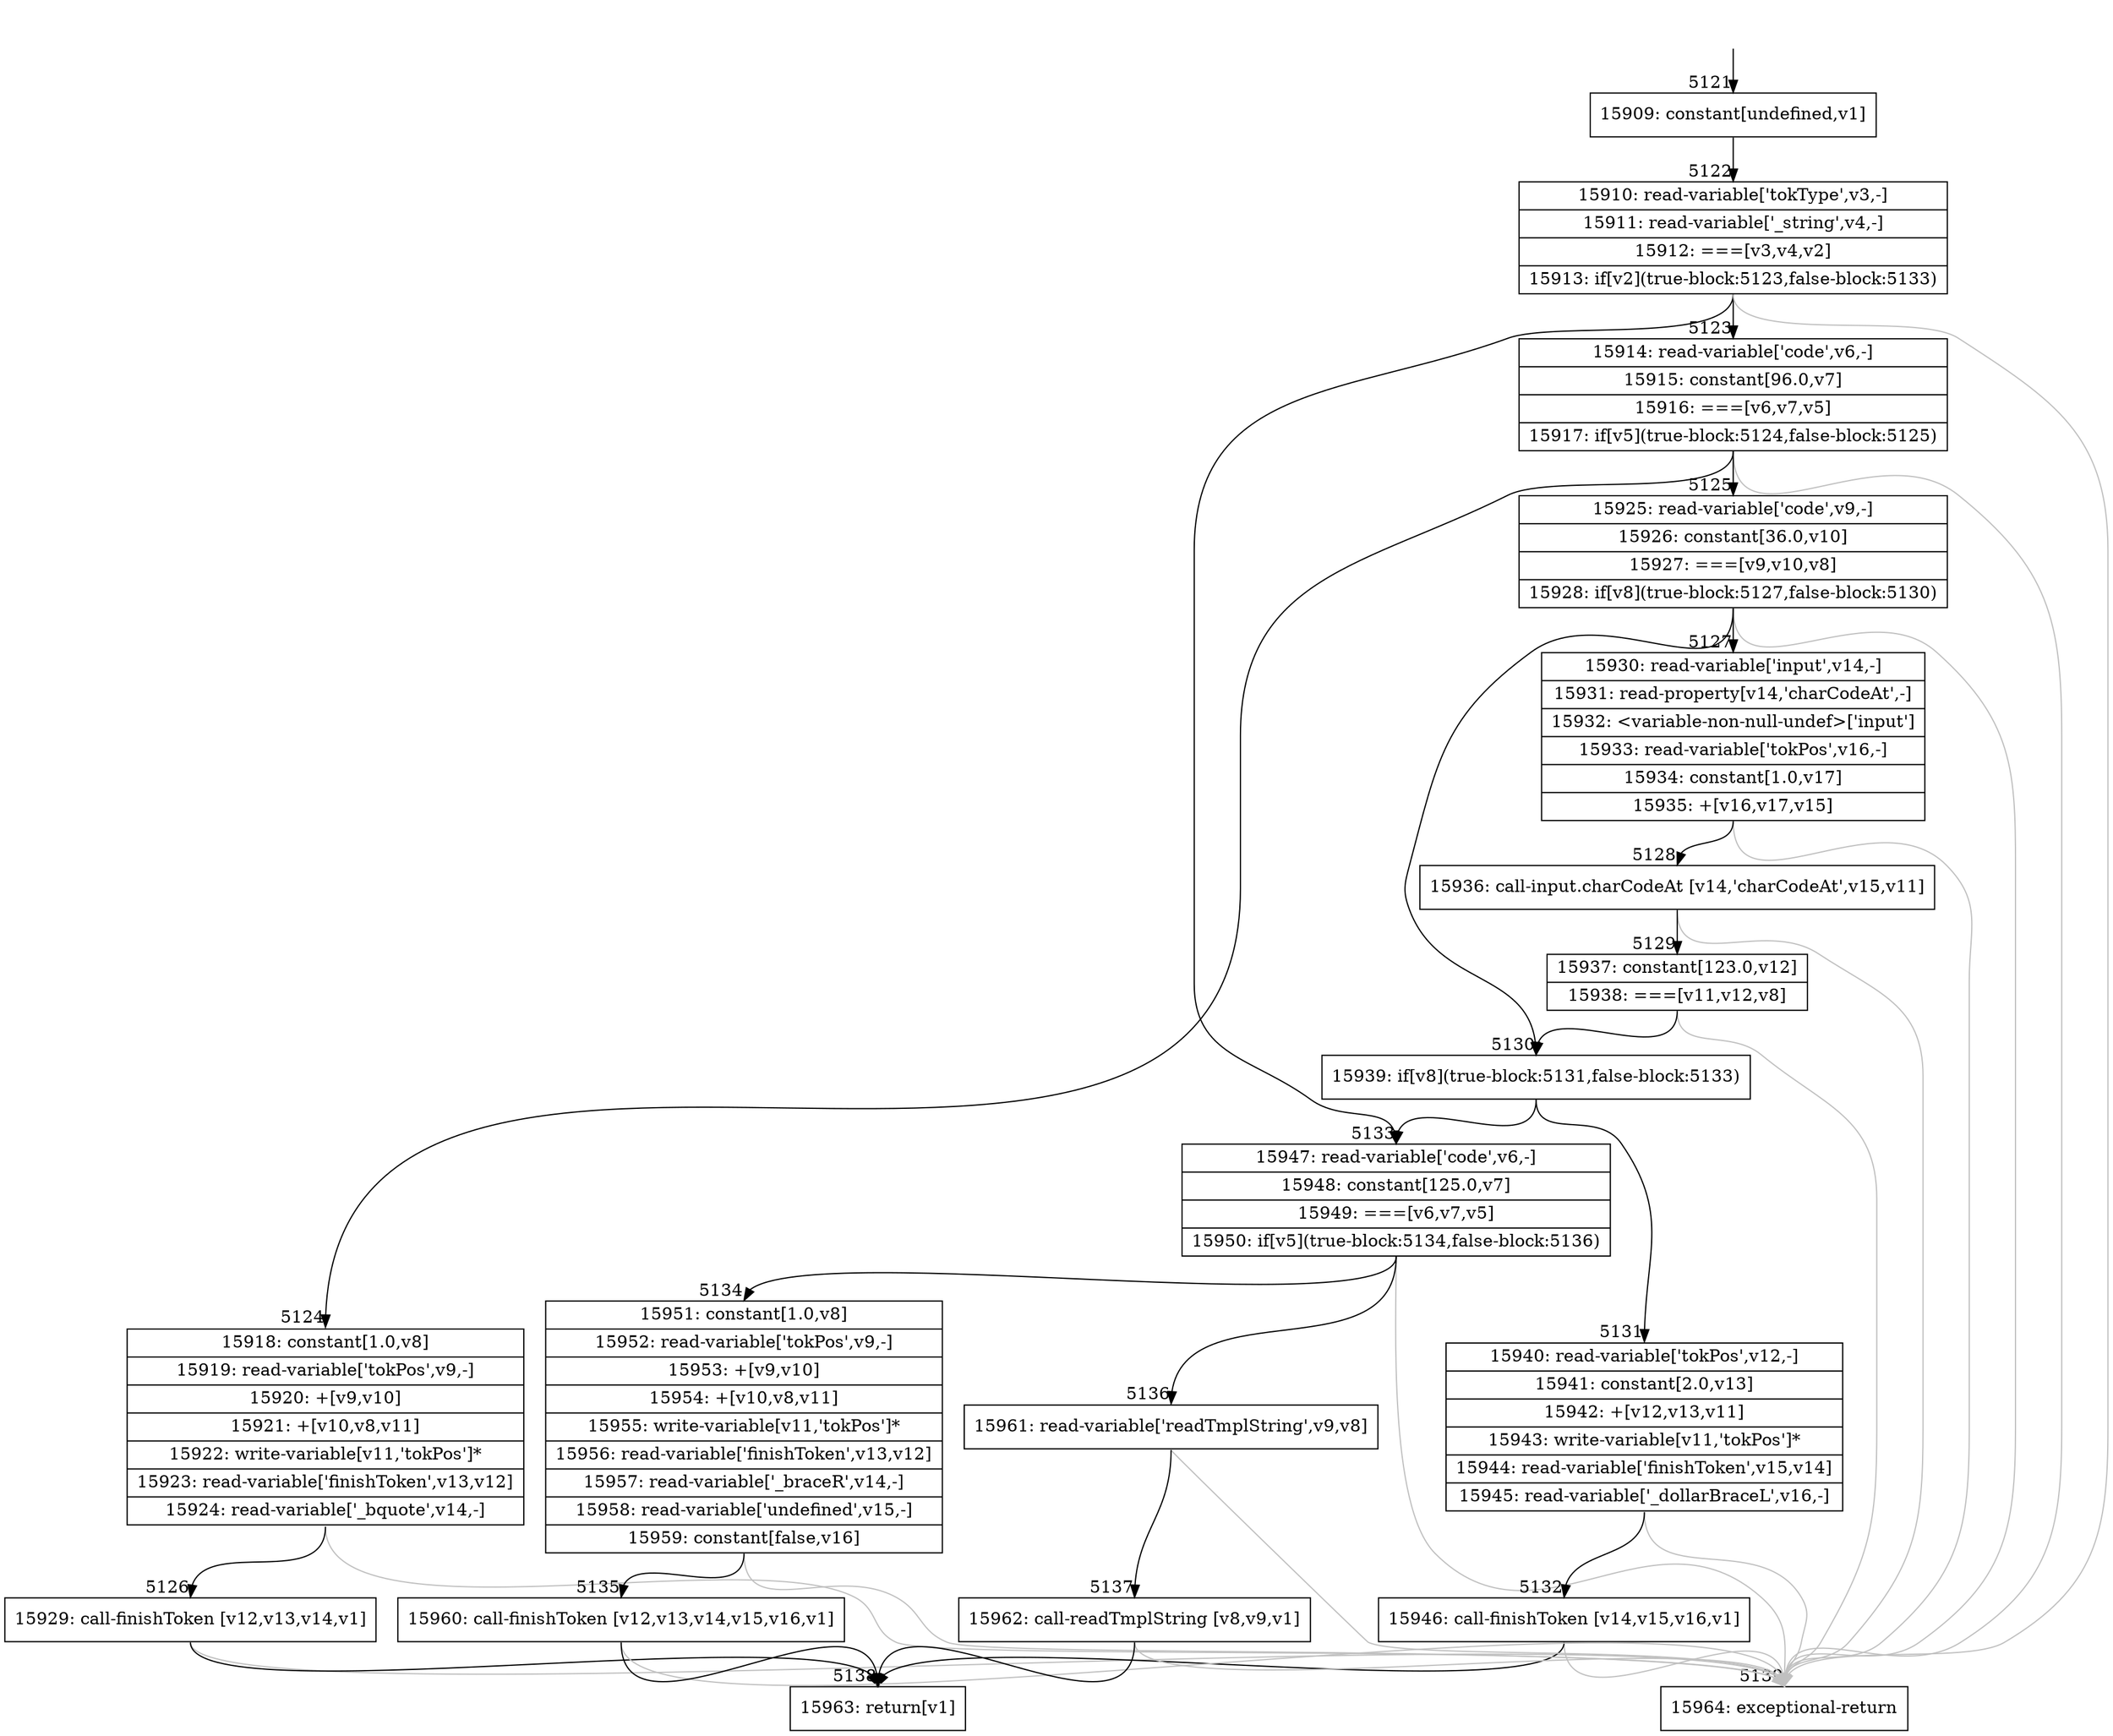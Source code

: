 digraph {
rankdir="TD"
BB_entry313[shape=none,label=""];
BB_entry313 -> BB5121 [tailport=s, headport=n, headlabel="    5121"]
BB5121 [shape=record label="{15909: constant[undefined,v1]}" ] 
BB5121 -> BB5122 [tailport=s, headport=n, headlabel="      5122"]
BB5122 [shape=record label="{15910: read-variable['tokType',v3,-]|15911: read-variable['_string',v4,-]|15912: ===[v3,v4,v2]|15913: if[v2](true-block:5123,false-block:5133)}" ] 
BB5122 -> BB5123 [tailport=s, headport=n, headlabel="      5123"]
BB5122 -> BB5133 [tailport=s, headport=n, headlabel="      5133"]
BB5122 -> BB5139 [tailport=s, headport=n, color=gray, headlabel="      5139"]
BB5123 [shape=record label="{15914: read-variable['code',v6,-]|15915: constant[96.0,v7]|15916: ===[v6,v7,v5]|15917: if[v5](true-block:5124,false-block:5125)}" ] 
BB5123 -> BB5124 [tailport=s, headport=n, headlabel="      5124"]
BB5123 -> BB5125 [tailport=s, headport=n, headlabel="      5125"]
BB5123 -> BB5139 [tailport=s, headport=n, color=gray]
BB5124 [shape=record label="{15918: constant[1.0,v8]|15919: read-variable['tokPos',v9,-]|15920: +[v9,v10]|15921: +[v10,v8,v11]|15922: write-variable[v11,'tokPos']*|15923: read-variable['finishToken',v13,v12]|15924: read-variable['_bquote',v14,-]}" ] 
BB5124 -> BB5126 [tailport=s, headport=n, headlabel="      5126"]
BB5124 -> BB5139 [tailport=s, headport=n, color=gray]
BB5125 [shape=record label="{15925: read-variable['code',v9,-]|15926: constant[36.0,v10]|15927: ===[v9,v10,v8]|15928: if[v8](true-block:5127,false-block:5130)}" ] 
BB5125 -> BB5130 [tailport=s, headport=n, headlabel="      5130"]
BB5125 -> BB5127 [tailport=s, headport=n, headlabel="      5127"]
BB5125 -> BB5139 [tailport=s, headport=n, color=gray]
BB5126 [shape=record label="{15929: call-finishToken [v12,v13,v14,v1]}" ] 
BB5126 -> BB5138 [tailport=s, headport=n, headlabel="      5138"]
BB5126 -> BB5139 [tailport=s, headport=n, color=gray]
BB5127 [shape=record label="{15930: read-variable['input',v14,-]|15931: read-property[v14,'charCodeAt',-]|15932: \<variable-non-null-undef\>['input']|15933: read-variable['tokPos',v16,-]|15934: constant[1.0,v17]|15935: +[v16,v17,v15]}" ] 
BB5127 -> BB5128 [tailport=s, headport=n, headlabel="      5128"]
BB5127 -> BB5139 [tailport=s, headport=n, color=gray]
BB5128 [shape=record label="{15936: call-input.charCodeAt [v14,'charCodeAt',v15,v11]}" ] 
BB5128 -> BB5129 [tailport=s, headport=n, headlabel="      5129"]
BB5128 -> BB5139 [tailport=s, headport=n, color=gray]
BB5129 [shape=record label="{15937: constant[123.0,v12]|15938: ===[v11,v12,v8]}" ] 
BB5129 -> BB5130 [tailport=s, headport=n]
BB5129 -> BB5139 [tailport=s, headport=n, color=gray]
BB5130 [shape=record label="{15939: if[v8](true-block:5131,false-block:5133)}" ] 
BB5130 -> BB5131 [tailport=s, headport=n, headlabel="      5131"]
BB5130 -> BB5133 [tailport=s, headport=n]
BB5131 [shape=record label="{15940: read-variable['tokPos',v12,-]|15941: constant[2.0,v13]|15942: +[v12,v13,v11]|15943: write-variable[v11,'tokPos']*|15944: read-variable['finishToken',v15,v14]|15945: read-variable['_dollarBraceL',v16,-]}" ] 
BB5131 -> BB5132 [tailport=s, headport=n, headlabel="      5132"]
BB5131 -> BB5139 [tailport=s, headport=n, color=gray]
BB5132 [shape=record label="{15946: call-finishToken [v14,v15,v16,v1]}" ] 
BB5132 -> BB5138 [tailport=s, headport=n]
BB5132 -> BB5139 [tailport=s, headport=n, color=gray]
BB5133 [shape=record label="{15947: read-variable['code',v6,-]|15948: constant[125.0,v7]|15949: ===[v6,v7,v5]|15950: if[v5](true-block:5134,false-block:5136)}" ] 
BB5133 -> BB5134 [tailport=s, headport=n, headlabel="      5134"]
BB5133 -> BB5136 [tailport=s, headport=n, headlabel="      5136"]
BB5133 -> BB5139 [tailport=s, headport=n, color=gray]
BB5134 [shape=record label="{15951: constant[1.0,v8]|15952: read-variable['tokPos',v9,-]|15953: +[v9,v10]|15954: +[v10,v8,v11]|15955: write-variable[v11,'tokPos']*|15956: read-variable['finishToken',v13,v12]|15957: read-variable['_braceR',v14,-]|15958: read-variable['undefined',v15,-]|15959: constant[false,v16]}" ] 
BB5134 -> BB5135 [tailport=s, headport=n, headlabel="      5135"]
BB5134 -> BB5139 [tailport=s, headport=n, color=gray]
BB5135 [shape=record label="{15960: call-finishToken [v12,v13,v14,v15,v16,v1]}" ] 
BB5135 -> BB5138 [tailport=s, headport=n]
BB5135 -> BB5139 [tailport=s, headport=n, color=gray]
BB5136 [shape=record label="{15961: read-variable['readTmplString',v9,v8]}" ] 
BB5136 -> BB5137 [tailport=s, headport=n, headlabel="      5137"]
BB5136 -> BB5139 [tailport=s, headport=n, color=gray]
BB5137 [shape=record label="{15962: call-readTmplString [v8,v9,v1]}" ] 
BB5137 -> BB5138 [tailport=s, headport=n]
BB5137 -> BB5139 [tailport=s, headport=n, color=gray]
BB5138 [shape=record label="{15963: return[v1]}" ] 
BB5139 [shape=record label="{15964: exceptional-return}" ] 
//#$~ 5330
}
